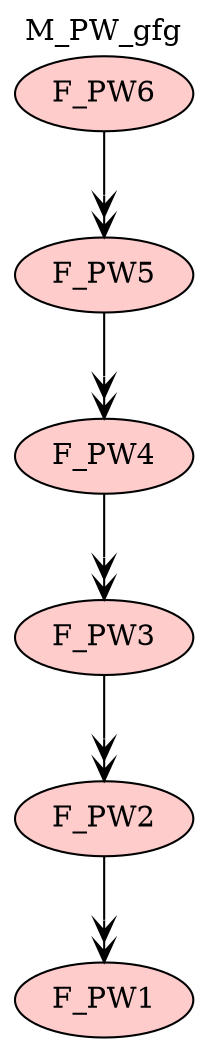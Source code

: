 digraph {graph[label=M_PW_gfg,labelloc=tl,labelfontsize=12];
"F_PW1"[shape=oval,fillcolor="#FFCCCC",style ="filled",label="F_PW1"];
"F_PW2"[shape=oval,fillcolor="#FFCCCC",style ="filled",label="F_PW2"];
"F_PW3"[shape=oval,fillcolor="#FFCCCC",style ="filled",label="F_PW3"];
"F_PW4"[shape=oval,fillcolor="#FFCCCC",style ="filled",label="F_PW4"];
"F_PW5"[shape=oval,fillcolor="#FFCCCC",style ="filled",label="F_PW5"];
"F_PW6"[shape=oval,fillcolor="#FFCCCC",style ="filled",label="F_PW6"];

"F_PW2"->"F_PW1"[label=" ",arrowhead=veevee];
"F_PW3"->"F_PW2"[label=" ",arrowhead=veevee];
"F_PW4"->"F_PW3"[label=" ",arrowhead=veevee];
"F_PW5"->"F_PW4"[label=" ",arrowhead=veevee];
"F_PW6"->"F_PW5"[label=" ",arrowhead=veevee];
}